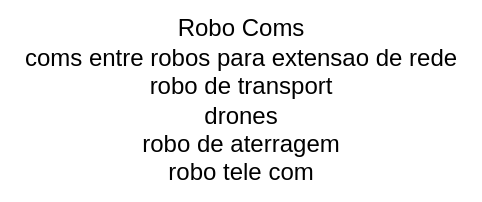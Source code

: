 <mxfile version="20.4.0" type="github" pages="2">
  <diagram id="vySkNJd-FKlxjMpEcmsm" name="Overview">
    <mxGraphModel dx="1422" dy="754" grid="1" gridSize="10" guides="1" tooltips="1" connect="1" arrows="1" fold="1" page="1" pageScale="1" pageWidth="827" pageHeight="1169" math="0" shadow="0">
      <root>
        <mxCell id="0" />
        <mxCell id="1" parent="0" />
        <mxCell id="TbkaTAfgLL_WDE7PF532-1" value="Robo Coms&lt;br&gt;coms entre robos para extensao de rede&lt;br&gt;robo de transport&lt;br&gt;drones&lt;br&gt;robo de aterragem&lt;br&gt;robo tele com" style="text;html=1;align=center;verticalAlign=middle;resizable=0;points=[];autosize=1;strokeColor=none;fillColor=none;" vertex="1" parent="1">
          <mxGeometry x="10" y="120" width="240" height="100" as="geometry" />
        </mxCell>
      </root>
    </mxGraphModel>
  </diagram>
  <diagram id="U6btwaPVCxR7T7Qet3D-" name="Página-2">
    <mxGraphModel dx="1422" dy="754" grid="1" gridSize="10" guides="1" tooltips="1" connect="1" arrows="1" fold="1" page="1" pageScale="1" pageWidth="827" pageHeight="1169" math="0" shadow="0">
      <root>
        <mxCell id="0" />
        <mxCell id="1" parent="0" />
        <mxCell id="D9VOXixPJmUW0ykx9ZJY-1" value="&lt;font style=&quot;font-size: 25px;&quot;&gt;RC Vehicle&lt;/font&gt;" style="text;html=1;align=center;verticalAlign=middle;resizable=0;points=[];autosize=1;strokeColor=none;fillColor=none;" vertex="1" parent="1">
          <mxGeometry x="339" y="10" width="150" height="40" as="geometry" />
        </mxCell>
        <mxCell id="D9VOXixPJmUW0ykx9ZJY-2" value="Actor" style="shape=umlActor;verticalLabelPosition=bottom;verticalAlign=top;html=1;outlineConnect=0;fontSize=25;" vertex="1" parent="1">
          <mxGeometry x="80" y="240" width="30" height="60" as="geometry" />
        </mxCell>
        <mxCell id="D9VOXixPJmUW0ykx9ZJY-3" value="" style="swimlane;startSize=0;fontSize=25;" vertex="1" parent="1">
          <mxGeometry x="240" y="120" width="350" height="410" as="geometry" />
        </mxCell>
      </root>
    </mxGraphModel>
  </diagram>
</mxfile>
